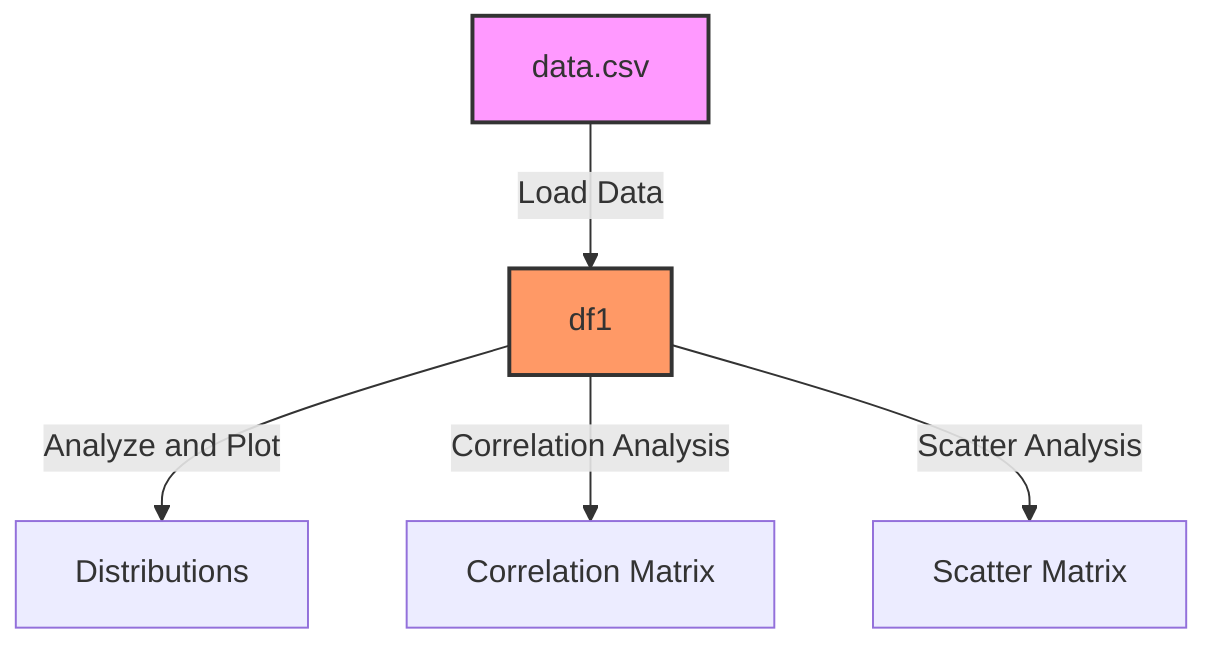 flowchart TD
    %% Data source node
    A["data.csv"]:::dataSource -- Load Data --> B["df1"]

    %% DataFrame node
    B["df1"]:::dataFrame -- Analyze and Plot --> C["Distributions"]
    B["df1"]:::dataFrame -- Correlation Analysis --> D["Correlation Matrix"]
    B["df1"]:::dataFrame -- Scatter Analysis --> E["Scatter Matrix"]

    classDef dataSource fill:#f9f,stroke:#333,stroke-width:2px;
    classDef dataFrame fill:#f96,stroke:#333,stroke-width:2px;
